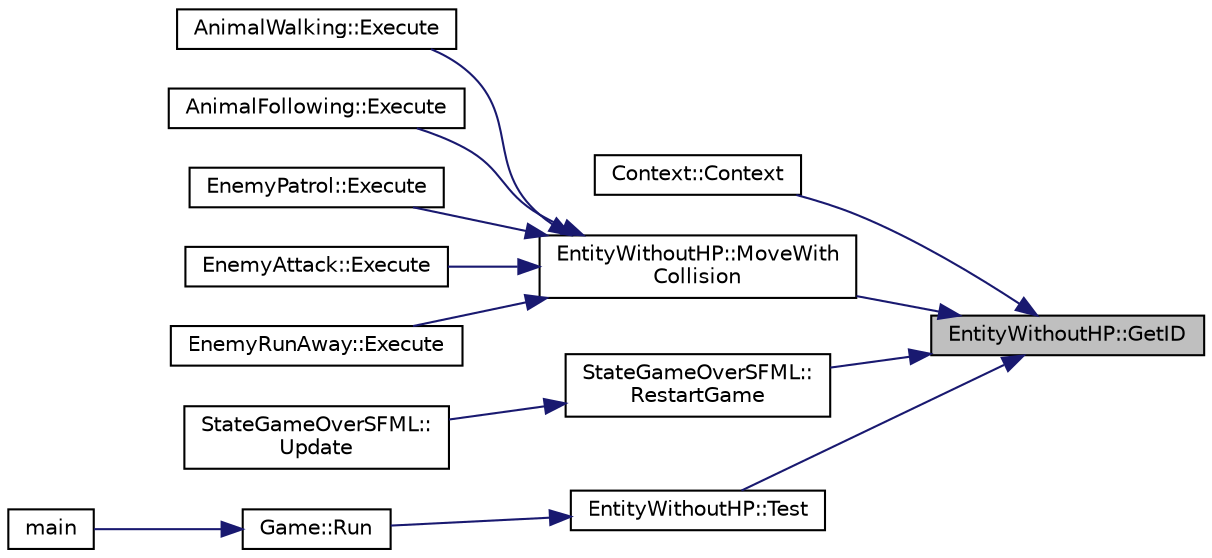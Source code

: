 digraph "EntityWithoutHP::GetID"
{
 // LATEX_PDF_SIZE
  bgcolor="transparent";
  edge [fontname="Helvetica",fontsize="10",labelfontname="Helvetica",labelfontsize="10"];
  node [fontname="Helvetica",fontsize="10",shape=record];
  rankdir="RL";
  Node1 [label="EntityWithoutHP::GetID",height=0.2,width=0.4,color="black", fillcolor="grey75", style="filled", fontcolor="black",tooltip="Retourne l'ID de l'entité."];
  Node1 -> Node2 [dir="back",color="midnightblue",fontsize="10",style="solid",fontname="Helvetica"];
  Node2 [label="Context::Context",height=0.2,width=0.4,color="black",URL="$structContext.html#a652cdcd2eedc8dbd9110bd284c5d5cf0",tooltip=" "];
  Node1 -> Node3 [dir="back",color="midnightblue",fontsize="10",style="solid",fontname="Helvetica"];
  Node3 [label="EntityWithoutHP::MoveWith\lCollision",height=0.2,width=0.4,color="black",URL="$classEntityWithoutHP.html#a6b62dd7761b9a29a9ccda13b5be40a18",tooltip="Déplace l'entité en vérifiant les collisions."];
  Node3 -> Node4 [dir="back",color="midnightblue",fontsize="10",style="solid",fontname="Helvetica"];
  Node4 [label="AnimalWalking::Execute",height=0.2,width=0.4,color="black",URL="$classAnimalWalking.html#a43a258f2a7665923b12b16763f4863b4",tooltip="Execution de l'état. L'Animal se déplace aléatoirement et entre en état AnimalFollowing si le joueur ..."];
  Node3 -> Node5 [dir="back",color="midnightblue",fontsize="10",style="solid",fontname="Helvetica"];
  Node5 [label="AnimalFollowing::Execute",height=0.2,width=0.4,color="black",URL="$classAnimalFollowing.html#af1712ef260f6e99602db5acc868825f5",tooltip="Execution de l'état. L'Animal se déplace en direction du joueur. Il entre en état AnimalWalking si il..."];
  Node3 -> Node6 [dir="back",color="midnightblue",fontsize="10",style="solid",fontname="Helvetica"];
  Node6 [label="EnemyPatrol::Execute",height=0.2,width=0.4,color="black",URL="$classEnemyPatrol.html#a92c0b7b89f54d977fcbbc22704c445c5",tooltip="Execution de l'état. L'Enemy se déplace aléatoirement et entre en état EnemyAttack si le joueur est a..."];
  Node3 -> Node7 [dir="back",color="midnightblue",fontsize="10",style="solid",fontname="Helvetica"];
  Node7 [label="EnemyAttack::Execute",height=0.2,width=0.4,color="black",URL="$classEnemyAttack.html#a3da580ed9a1f68dab67de66a210bfe30",tooltip="Execution de l'état. L'Enemy se déplace en direciton du Player, et si il est assez proche il l'attaqu..."];
  Node3 -> Node8 [dir="back",color="midnightblue",fontsize="10",style="solid",fontname="Helvetica"];
  Node8 [label="EnemyRunAway::Execute",height=0.2,width=0.4,color="black",URL="$classEnemyRunAway.html#a5024c29a69c0229bc6a34ffa44436020",tooltip="Execution de l'état. L'Enemy se déplace dans la direciton opposé du Player. Si il est assez loin,..."];
  Node1 -> Node9 [dir="back",color="midnightblue",fontsize="10",style="solid",fontname="Helvetica"];
  Node9 [label="StateGameOverSFML::\lRestartGame",height=0.2,width=0.4,color="black",URL="$classStateGameOverSFML.html#aa166a17b191164097564aeafa3bbe954",tooltip=" "];
  Node9 -> Node10 [dir="back",color="midnightblue",fontsize="10",style="solid",fontname="Helvetica"];
  Node10 [label="StateGameOverSFML::\lUpdate",height=0.2,width=0.4,color="black",URL="$classStateGameOverSFML.html#ae9de1308673333e563430309b542f1dd",tooltip="Fonction de mise à jour du State."];
  Node1 -> Node11 [dir="back",color="midnightblue",fontsize="10",style="solid",fontname="Helvetica"];
  Node11 [label="EntityWithoutHP::Test",height=0.2,width=0.4,color="black",URL="$classEntityWithoutHP.html#a30c27f1b02d5850fd737e9193c644e19",tooltip="Test de regression."];
  Node11 -> Node12 [dir="back",color="midnightblue",fontsize="10",style="solid",fontname="Helvetica"];
  Node12 [label="Game::Run",height=0.2,width=0.4,color="black",URL="$classGame.html#a13910abb0107f073d1627043003b909b",tooltip="Lance le jeu dans le mode selectionné"];
  Node12 -> Node13 [dir="back",color="midnightblue",fontsize="10",style="solid",fontname="Helvetica"];
  Node13 [label="main",height=0.2,width=0.4,color="black",URL="$main_8cpp.html#a0ddf1224851353fc92bfbff6f499fa97",tooltip=" "];
}
